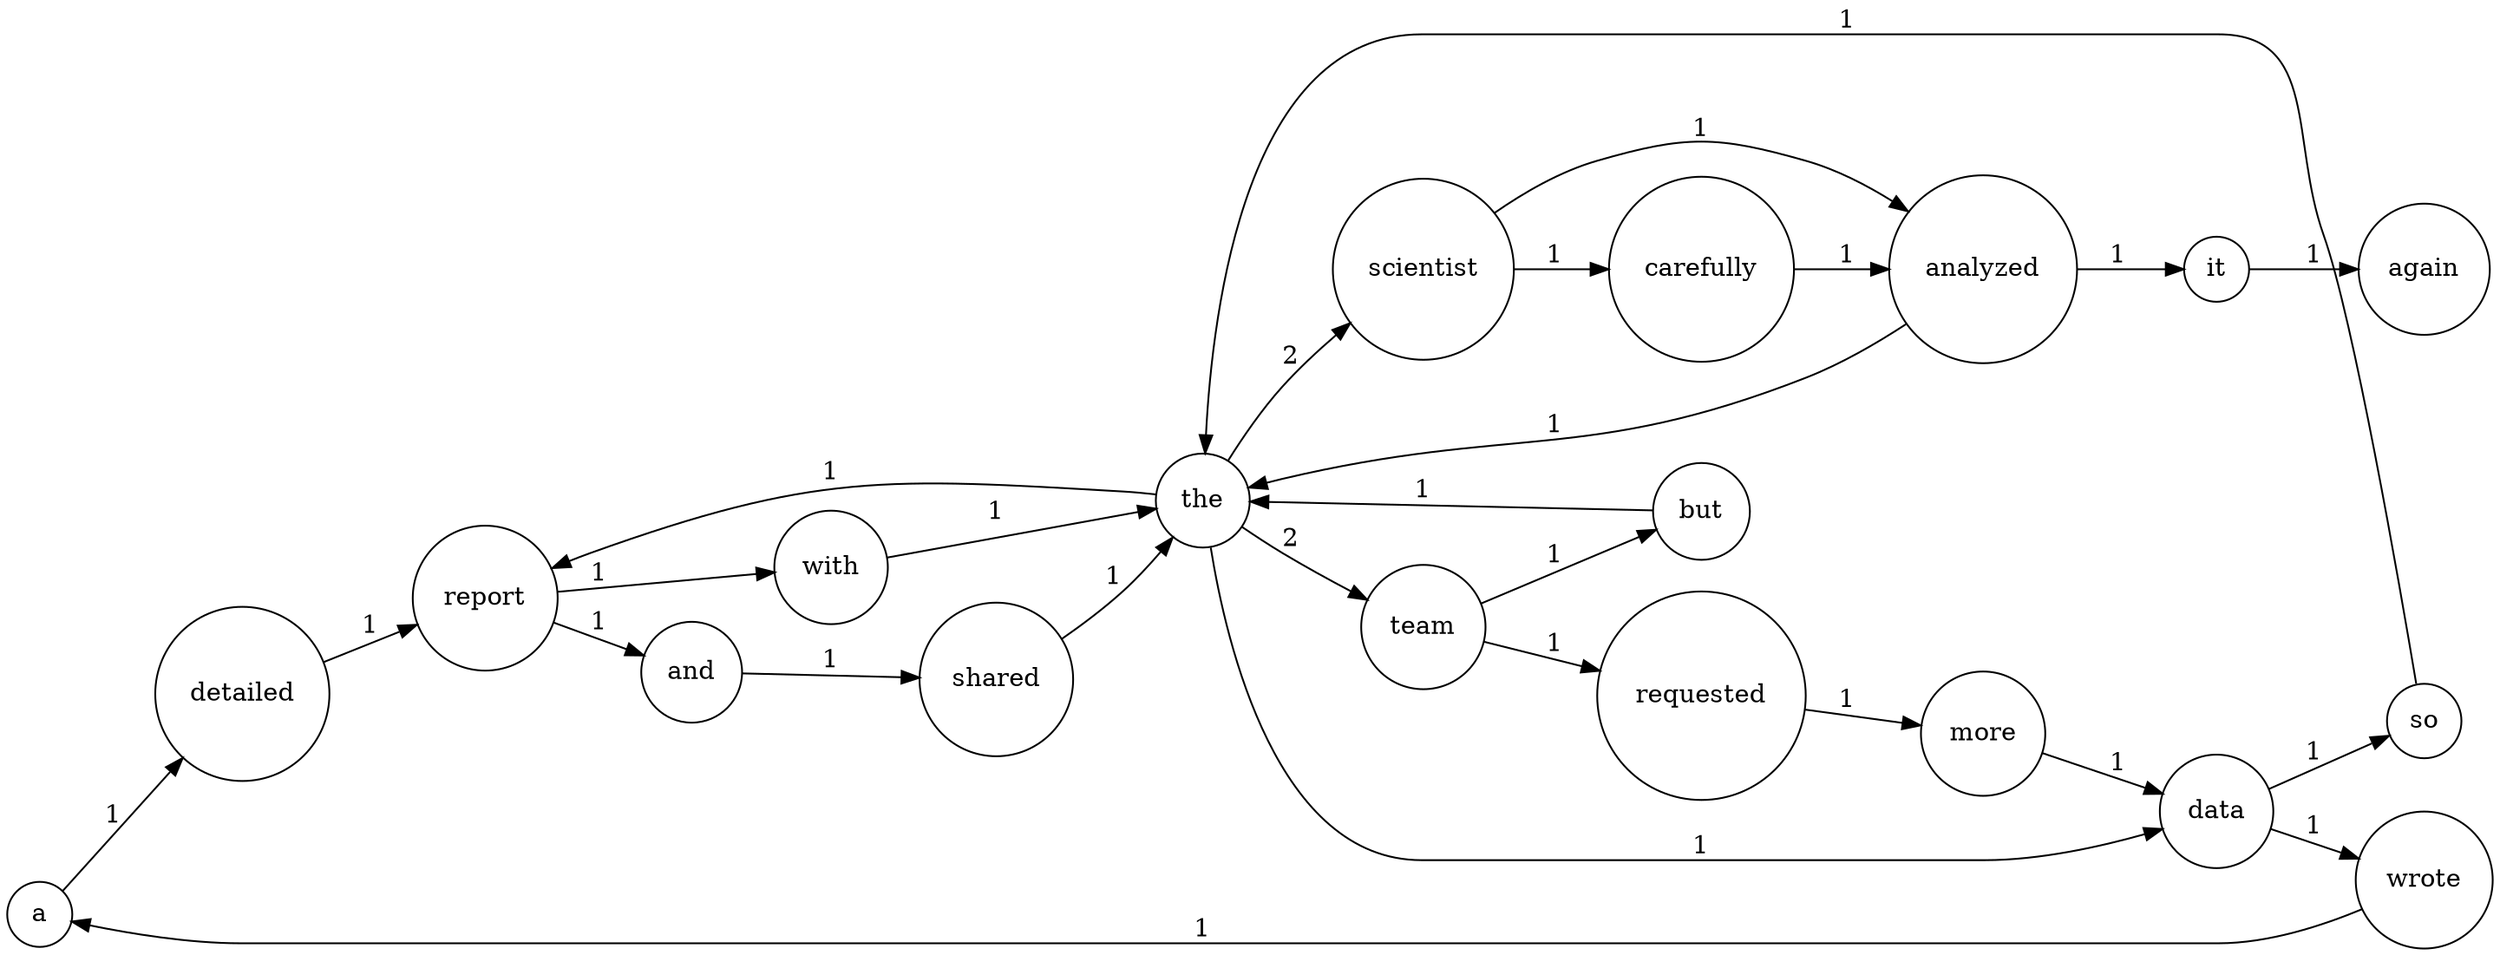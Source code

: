 digraph G {
  rankdir=LR;
  node [shape=circle];
  "a";
  "again";
  "analyzed";
  "and";
  "but";
  "carefully";
  "data";
  "detailed";
  "it";
  "more";
  "report";
  "requested";
  "scientist";
  "shared";
  "so";
  "team";
  "the";
  "with";
  "wrote";
  "a" -> "detailed" [label="1"];
  "analyzed" -> "it" [label="1"];
  "analyzed" -> "the" [label="1"];
  "and" -> "shared" [label="1"];
  "but" -> "the" [label="1"];
  "carefully" -> "analyzed" [label="1"];
  "data" -> "so" [label="1"];
  "data" -> "wrote" [label="1"];
  "detailed" -> "report" [label="1"];
  "it" -> "again" [label="1"];
  "more" -> "data" [label="1"];
  "report" -> "and" [label="1"];
  "report" -> "with" [label="1"];
  "requested" -> "more" [label="1"];
  "scientist" -> "analyzed" [label="1"];
  "scientist" -> "carefully" [label="1"];
  "shared" -> "the" [label="1"];
  "so" -> "the" [label="1"];
  "team" -> "but" [label="1"];
  "team" -> "requested" [label="1"];
  "the" -> "data" [label="1"];
  "the" -> "report" [label="1"];
  "the" -> "scientist" [label="2"];
  "the" -> "team" [label="2"];
  "with" -> "the" [label="1"];
  "wrote" -> "a" [label="1"];
}

